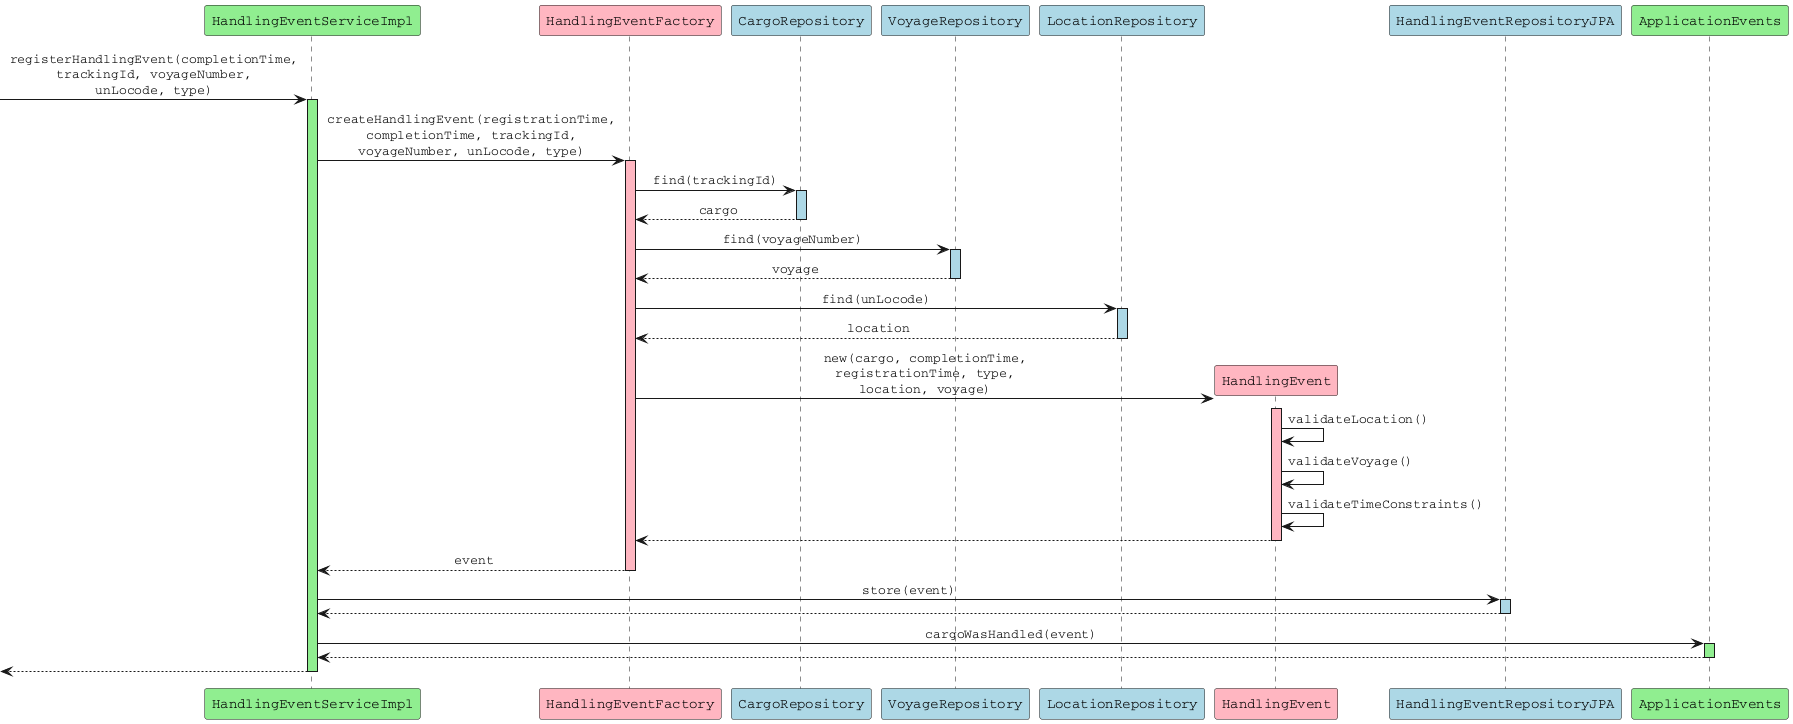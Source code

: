 @startuml
skinparam monochrome false
skinparam defaultFontName Courier
skinparam sequenceMessageAlign center

participant "HandlingEventServiceImpl" as hes #lightgreen
participant "HandlingEventFactory" as hef #lightpink
participant "CargoRepository" as cr #lightblue
participant "VoyageRepository" as vr #lightblue
participant "LocationRepository" as lr #lightblue
participant "HandlingEvent" as he #lightpink
participant "HandlingEventRepositoryJPA" as her #lightblue
participant "ApplicationEvents" as ae #lightgreen

[-> hes: registerHandlingEvent(completionTime,\ntrackingId, voyageNumber,\nunLocode, type)
activate hes #lightgreen

hes -> hef: createHandlingEvent(registrationTime,\ncompletionTime, trackingId,\nvoyageNumber, unLocode, type)
activate hef #lightpink

hef -> cr: find(trackingId)
activate cr #lightblue
cr --> hef: cargo
deactivate cr

hef -> vr: find(voyageNumber)
activate vr #lightblue
vr --> hef: voyage
deactivate vr

hef -> lr: find(unLocode)
activate lr #lightblue
lr --> hef: location
deactivate lr

create he
hef -> he: new(cargo, completionTime,\nregistrationTime, type,\nlocation, voyage)
activate he #lightpink

he -> he: validateLocation()
he -> he: validateVoyage()
he -> he: validateTimeConstraints()

he --> hef
deactivate he

hef --> hes: event
deactivate hef

hes -> her: store(event)
activate her #lightblue
her --> hes
deactivate her

hes -> ae: cargoWasHandled(event)
activate ae #lightgreen
ae --> hes
deactivate ae

[<-- hes
deactivate hes

@enduml 